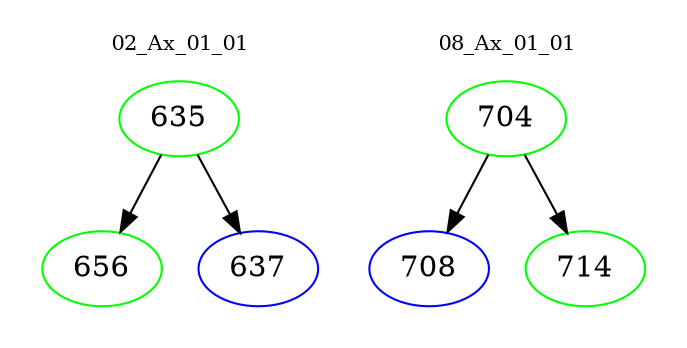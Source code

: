 digraph{
subgraph cluster_0 {
color = white
label = "02_Ax_01_01";
fontsize=10;
T0_635 [label="635", color="green"]
T0_635 -> T0_656 [color="black"]
T0_656 [label="656", color="green"]
T0_635 -> T0_637 [color="black"]
T0_637 [label="637", color="blue"]
}
subgraph cluster_1 {
color = white
label = "08_Ax_01_01";
fontsize=10;
T1_704 [label="704", color="green"]
T1_704 -> T1_708 [color="black"]
T1_708 [label="708", color="blue"]
T1_704 -> T1_714 [color="black"]
T1_714 [label="714", color="green"]
}
}
